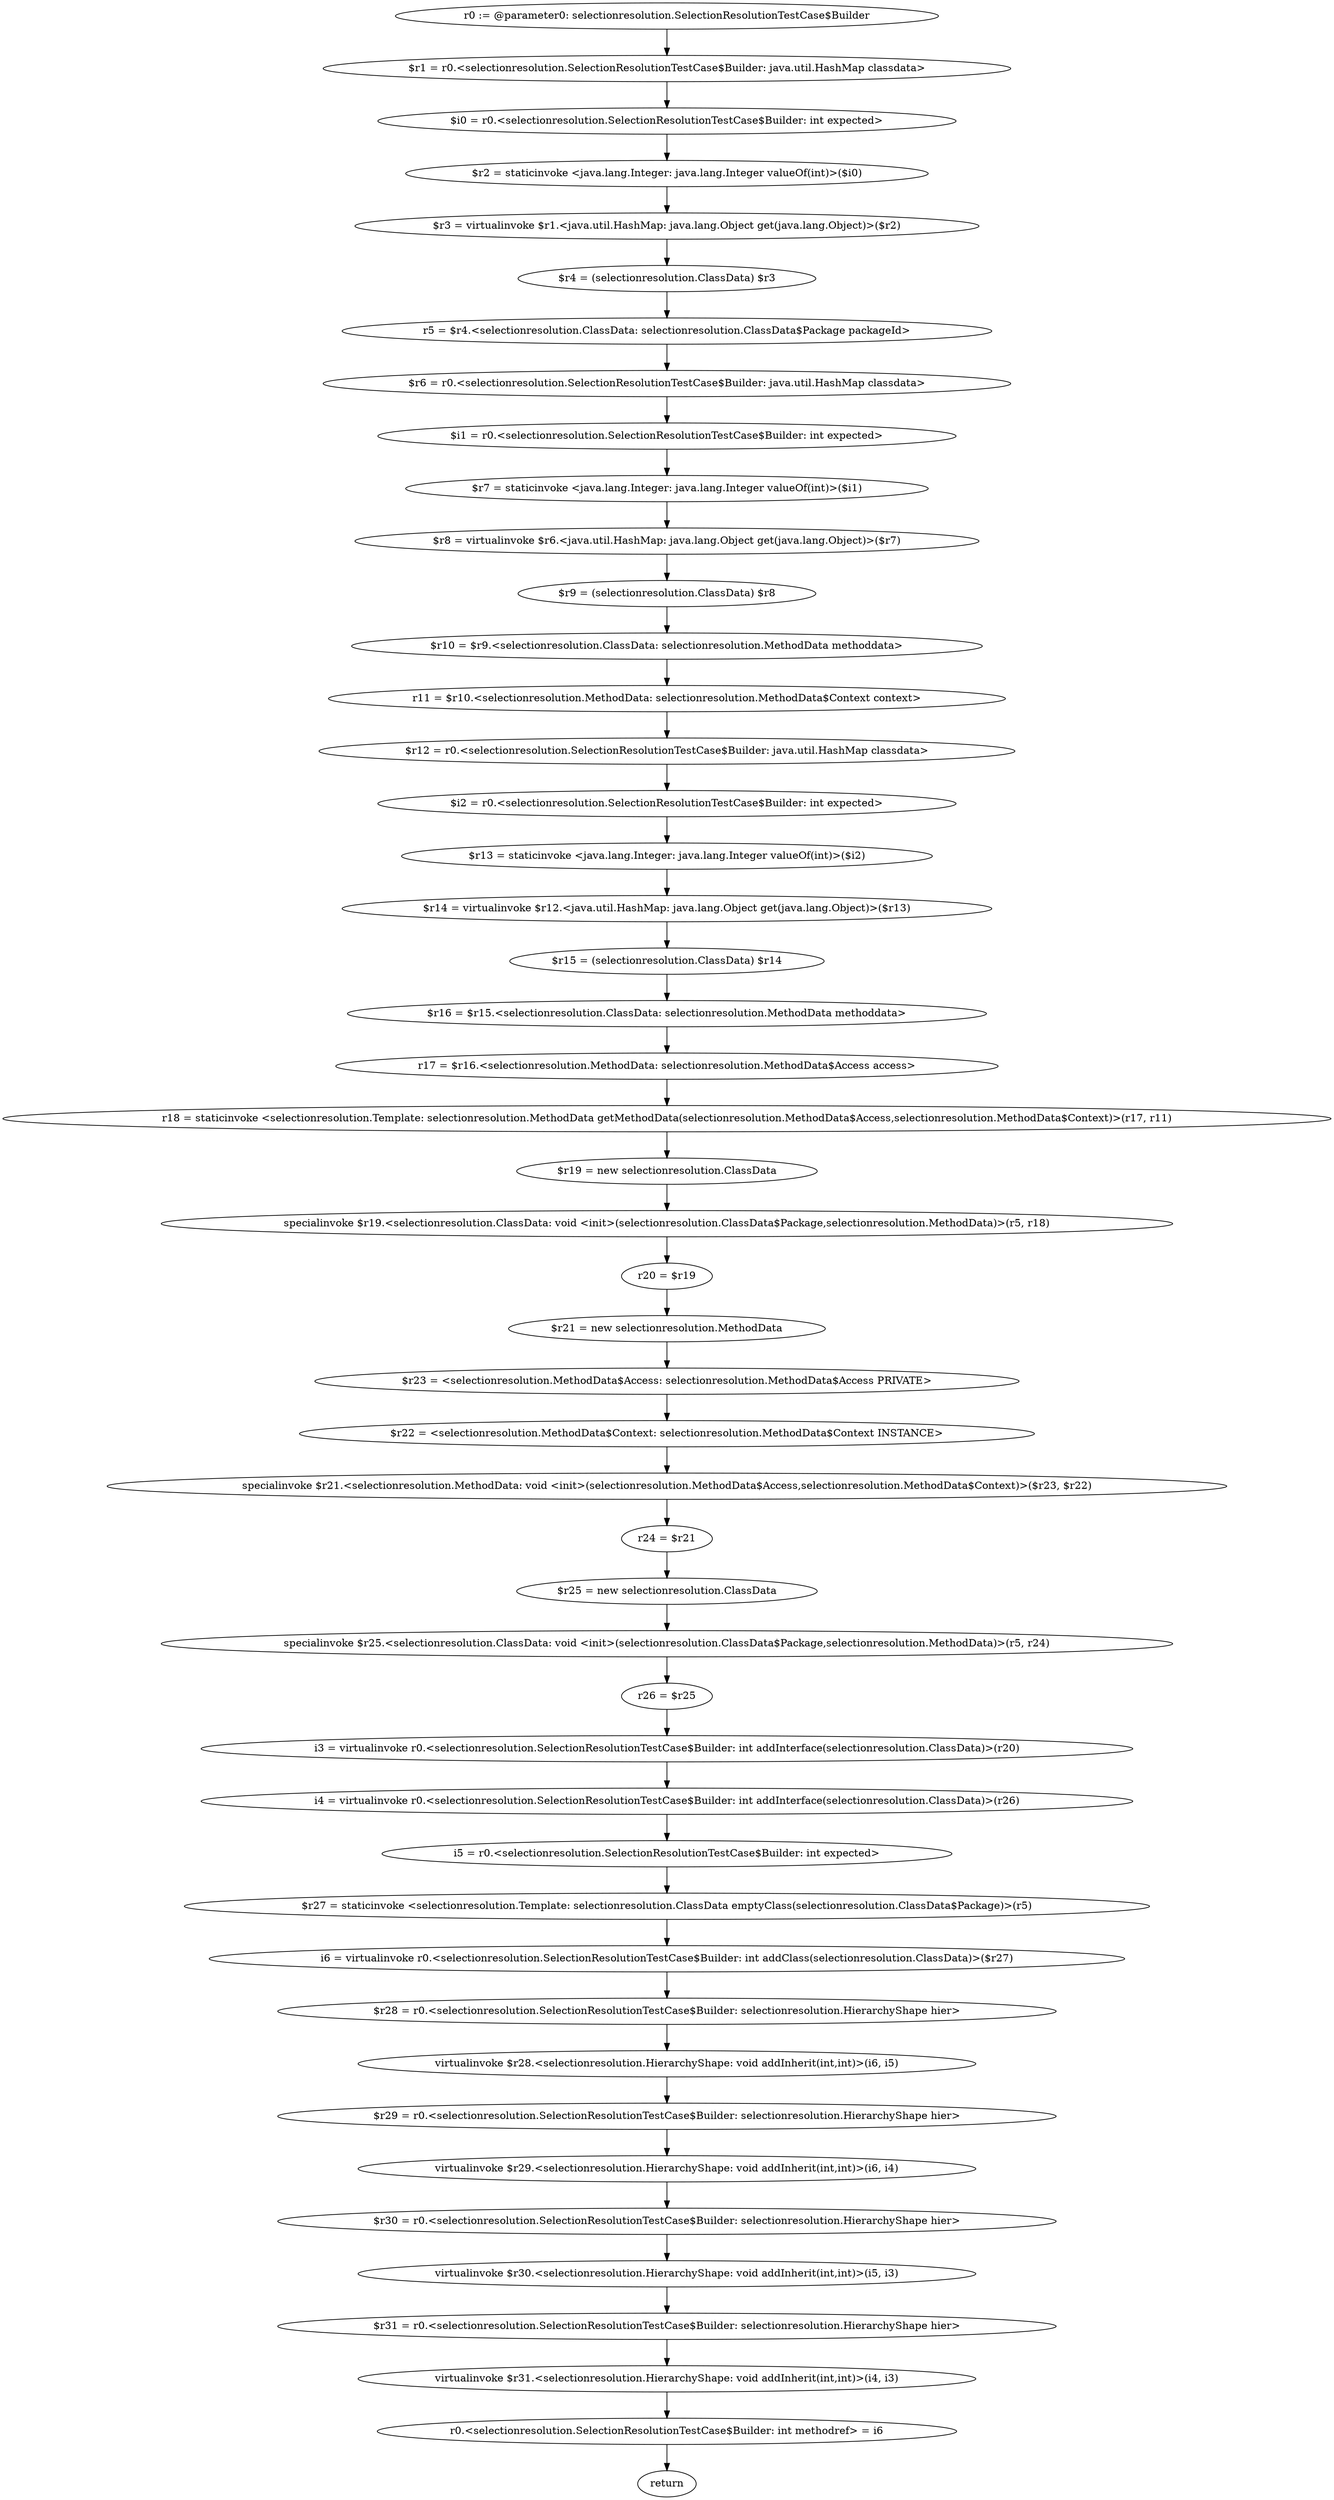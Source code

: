 digraph "unitGraph" {
    "r0 := @parameter0: selectionresolution.SelectionResolutionTestCase$Builder"
    "$r1 = r0.<selectionresolution.SelectionResolutionTestCase$Builder: java.util.HashMap classdata>"
    "$i0 = r0.<selectionresolution.SelectionResolutionTestCase$Builder: int expected>"
    "$r2 = staticinvoke <java.lang.Integer: java.lang.Integer valueOf(int)>($i0)"
    "$r3 = virtualinvoke $r1.<java.util.HashMap: java.lang.Object get(java.lang.Object)>($r2)"
    "$r4 = (selectionresolution.ClassData) $r3"
    "r5 = $r4.<selectionresolution.ClassData: selectionresolution.ClassData$Package packageId>"
    "$r6 = r0.<selectionresolution.SelectionResolutionTestCase$Builder: java.util.HashMap classdata>"
    "$i1 = r0.<selectionresolution.SelectionResolutionTestCase$Builder: int expected>"
    "$r7 = staticinvoke <java.lang.Integer: java.lang.Integer valueOf(int)>($i1)"
    "$r8 = virtualinvoke $r6.<java.util.HashMap: java.lang.Object get(java.lang.Object)>($r7)"
    "$r9 = (selectionresolution.ClassData) $r8"
    "$r10 = $r9.<selectionresolution.ClassData: selectionresolution.MethodData methoddata>"
    "r11 = $r10.<selectionresolution.MethodData: selectionresolution.MethodData$Context context>"
    "$r12 = r0.<selectionresolution.SelectionResolutionTestCase$Builder: java.util.HashMap classdata>"
    "$i2 = r0.<selectionresolution.SelectionResolutionTestCase$Builder: int expected>"
    "$r13 = staticinvoke <java.lang.Integer: java.lang.Integer valueOf(int)>($i2)"
    "$r14 = virtualinvoke $r12.<java.util.HashMap: java.lang.Object get(java.lang.Object)>($r13)"
    "$r15 = (selectionresolution.ClassData) $r14"
    "$r16 = $r15.<selectionresolution.ClassData: selectionresolution.MethodData methoddata>"
    "r17 = $r16.<selectionresolution.MethodData: selectionresolution.MethodData$Access access>"
    "r18 = staticinvoke <selectionresolution.Template: selectionresolution.MethodData getMethodData(selectionresolution.MethodData$Access,selectionresolution.MethodData$Context)>(r17, r11)"
    "$r19 = new selectionresolution.ClassData"
    "specialinvoke $r19.<selectionresolution.ClassData: void <init>(selectionresolution.ClassData$Package,selectionresolution.MethodData)>(r5, r18)"
    "r20 = $r19"
    "$r21 = new selectionresolution.MethodData"
    "$r23 = <selectionresolution.MethodData$Access: selectionresolution.MethodData$Access PRIVATE>"
    "$r22 = <selectionresolution.MethodData$Context: selectionresolution.MethodData$Context INSTANCE>"
    "specialinvoke $r21.<selectionresolution.MethodData: void <init>(selectionresolution.MethodData$Access,selectionresolution.MethodData$Context)>($r23, $r22)"
    "r24 = $r21"
    "$r25 = new selectionresolution.ClassData"
    "specialinvoke $r25.<selectionresolution.ClassData: void <init>(selectionresolution.ClassData$Package,selectionresolution.MethodData)>(r5, r24)"
    "r26 = $r25"
    "i3 = virtualinvoke r0.<selectionresolution.SelectionResolutionTestCase$Builder: int addInterface(selectionresolution.ClassData)>(r20)"
    "i4 = virtualinvoke r0.<selectionresolution.SelectionResolutionTestCase$Builder: int addInterface(selectionresolution.ClassData)>(r26)"
    "i5 = r0.<selectionresolution.SelectionResolutionTestCase$Builder: int expected>"
    "$r27 = staticinvoke <selectionresolution.Template: selectionresolution.ClassData emptyClass(selectionresolution.ClassData$Package)>(r5)"
    "i6 = virtualinvoke r0.<selectionresolution.SelectionResolutionTestCase$Builder: int addClass(selectionresolution.ClassData)>($r27)"
    "$r28 = r0.<selectionresolution.SelectionResolutionTestCase$Builder: selectionresolution.HierarchyShape hier>"
    "virtualinvoke $r28.<selectionresolution.HierarchyShape: void addInherit(int,int)>(i6, i5)"
    "$r29 = r0.<selectionresolution.SelectionResolutionTestCase$Builder: selectionresolution.HierarchyShape hier>"
    "virtualinvoke $r29.<selectionresolution.HierarchyShape: void addInherit(int,int)>(i6, i4)"
    "$r30 = r0.<selectionresolution.SelectionResolutionTestCase$Builder: selectionresolution.HierarchyShape hier>"
    "virtualinvoke $r30.<selectionresolution.HierarchyShape: void addInherit(int,int)>(i5, i3)"
    "$r31 = r0.<selectionresolution.SelectionResolutionTestCase$Builder: selectionresolution.HierarchyShape hier>"
    "virtualinvoke $r31.<selectionresolution.HierarchyShape: void addInherit(int,int)>(i4, i3)"
    "r0.<selectionresolution.SelectionResolutionTestCase$Builder: int methodref> = i6"
    "return"
    "r0 := @parameter0: selectionresolution.SelectionResolutionTestCase$Builder"->"$r1 = r0.<selectionresolution.SelectionResolutionTestCase$Builder: java.util.HashMap classdata>";
    "$r1 = r0.<selectionresolution.SelectionResolutionTestCase$Builder: java.util.HashMap classdata>"->"$i0 = r0.<selectionresolution.SelectionResolutionTestCase$Builder: int expected>";
    "$i0 = r0.<selectionresolution.SelectionResolutionTestCase$Builder: int expected>"->"$r2 = staticinvoke <java.lang.Integer: java.lang.Integer valueOf(int)>($i0)";
    "$r2 = staticinvoke <java.lang.Integer: java.lang.Integer valueOf(int)>($i0)"->"$r3 = virtualinvoke $r1.<java.util.HashMap: java.lang.Object get(java.lang.Object)>($r2)";
    "$r3 = virtualinvoke $r1.<java.util.HashMap: java.lang.Object get(java.lang.Object)>($r2)"->"$r4 = (selectionresolution.ClassData) $r3";
    "$r4 = (selectionresolution.ClassData) $r3"->"r5 = $r4.<selectionresolution.ClassData: selectionresolution.ClassData$Package packageId>";
    "r5 = $r4.<selectionresolution.ClassData: selectionresolution.ClassData$Package packageId>"->"$r6 = r0.<selectionresolution.SelectionResolutionTestCase$Builder: java.util.HashMap classdata>";
    "$r6 = r0.<selectionresolution.SelectionResolutionTestCase$Builder: java.util.HashMap classdata>"->"$i1 = r0.<selectionresolution.SelectionResolutionTestCase$Builder: int expected>";
    "$i1 = r0.<selectionresolution.SelectionResolutionTestCase$Builder: int expected>"->"$r7 = staticinvoke <java.lang.Integer: java.lang.Integer valueOf(int)>($i1)";
    "$r7 = staticinvoke <java.lang.Integer: java.lang.Integer valueOf(int)>($i1)"->"$r8 = virtualinvoke $r6.<java.util.HashMap: java.lang.Object get(java.lang.Object)>($r7)";
    "$r8 = virtualinvoke $r6.<java.util.HashMap: java.lang.Object get(java.lang.Object)>($r7)"->"$r9 = (selectionresolution.ClassData) $r8";
    "$r9 = (selectionresolution.ClassData) $r8"->"$r10 = $r9.<selectionresolution.ClassData: selectionresolution.MethodData methoddata>";
    "$r10 = $r9.<selectionresolution.ClassData: selectionresolution.MethodData methoddata>"->"r11 = $r10.<selectionresolution.MethodData: selectionresolution.MethodData$Context context>";
    "r11 = $r10.<selectionresolution.MethodData: selectionresolution.MethodData$Context context>"->"$r12 = r0.<selectionresolution.SelectionResolutionTestCase$Builder: java.util.HashMap classdata>";
    "$r12 = r0.<selectionresolution.SelectionResolutionTestCase$Builder: java.util.HashMap classdata>"->"$i2 = r0.<selectionresolution.SelectionResolutionTestCase$Builder: int expected>";
    "$i2 = r0.<selectionresolution.SelectionResolutionTestCase$Builder: int expected>"->"$r13 = staticinvoke <java.lang.Integer: java.lang.Integer valueOf(int)>($i2)";
    "$r13 = staticinvoke <java.lang.Integer: java.lang.Integer valueOf(int)>($i2)"->"$r14 = virtualinvoke $r12.<java.util.HashMap: java.lang.Object get(java.lang.Object)>($r13)";
    "$r14 = virtualinvoke $r12.<java.util.HashMap: java.lang.Object get(java.lang.Object)>($r13)"->"$r15 = (selectionresolution.ClassData) $r14";
    "$r15 = (selectionresolution.ClassData) $r14"->"$r16 = $r15.<selectionresolution.ClassData: selectionresolution.MethodData methoddata>";
    "$r16 = $r15.<selectionresolution.ClassData: selectionresolution.MethodData methoddata>"->"r17 = $r16.<selectionresolution.MethodData: selectionresolution.MethodData$Access access>";
    "r17 = $r16.<selectionresolution.MethodData: selectionresolution.MethodData$Access access>"->"r18 = staticinvoke <selectionresolution.Template: selectionresolution.MethodData getMethodData(selectionresolution.MethodData$Access,selectionresolution.MethodData$Context)>(r17, r11)";
    "r18 = staticinvoke <selectionresolution.Template: selectionresolution.MethodData getMethodData(selectionresolution.MethodData$Access,selectionresolution.MethodData$Context)>(r17, r11)"->"$r19 = new selectionresolution.ClassData";
    "$r19 = new selectionresolution.ClassData"->"specialinvoke $r19.<selectionresolution.ClassData: void <init>(selectionresolution.ClassData$Package,selectionresolution.MethodData)>(r5, r18)";
    "specialinvoke $r19.<selectionresolution.ClassData: void <init>(selectionresolution.ClassData$Package,selectionresolution.MethodData)>(r5, r18)"->"r20 = $r19";
    "r20 = $r19"->"$r21 = new selectionresolution.MethodData";
    "$r21 = new selectionresolution.MethodData"->"$r23 = <selectionresolution.MethodData$Access: selectionresolution.MethodData$Access PRIVATE>";
    "$r23 = <selectionresolution.MethodData$Access: selectionresolution.MethodData$Access PRIVATE>"->"$r22 = <selectionresolution.MethodData$Context: selectionresolution.MethodData$Context INSTANCE>";
    "$r22 = <selectionresolution.MethodData$Context: selectionresolution.MethodData$Context INSTANCE>"->"specialinvoke $r21.<selectionresolution.MethodData: void <init>(selectionresolution.MethodData$Access,selectionresolution.MethodData$Context)>($r23, $r22)";
    "specialinvoke $r21.<selectionresolution.MethodData: void <init>(selectionresolution.MethodData$Access,selectionresolution.MethodData$Context)>($r23, $r22)"->"r24 = $r21";
    "r24 = $r21"->"$r25 = new selectionresolution.ClassData";
    "$r25 = new selectionresolution.ClassData"->"specialinvoke $r25.<selectionresolution.ClassData: void <init>(selectionresolution.ClassData$Package,selectionresolution.MethodData)>(r5, r24)";
    "specialinvoke $r25.<selectionresolution.ClassData: void <init>(selectionresolution.ClassData$Package,selectionresolution.MethodData)>(r5, r24)"->"r26 = $r25";
    "r26 = $r25"->"i3 = virtualinvoke r0.<selectionresolution.SelectionResolutionTestCase$Builder: int addInterface(selectionresolution.ClassData)>(r20)";
    "i3 = virtualinvoke r0.<selectionresolution.SelectionResolutionTestCase$Builder: int addInterface(selectionresolution.ClassData)>(r20)"->"i4 = virtualinvoke r0.<selectionresolution.SelectionResolutionTestCase$Builder: int addInterface(selectionresolution.ClassData)>(r26)";
    "i4 = virtualinvoke r0.<selectionresolution.SelectionResolutionTestCase$Builder: int addInterface(selectionresolution.ClassData)>(r26)"->"i5 = r0.<selectionresolution.SelectionResolutionTestCase$Builder: int expected>";
    "i5 = r0.<selectionresolution.SelectionResolutionTestCase$Builder: int expected>"->"$r27 = staticinvoke <selectionresolution.Template: selectionresolution.ClassData emptyClass(selectionresolution.ClassData$Package)>(r5)";
    "$r27 = staticinvoke <selectionresolution.Template: selectionresolution.ClassData emptyClass(selectionresolution.ClassData$Package)>(r5)"->"i6 = virtualinvoke r0.<selectionresolution.SelectionResolutionTestCase$Builder: int addClass(selectionresolution.ClassData)>($r27)";
    "i6 = virtualinvoke r0.<selectionresolution.SelectionResolutionTestCase$Builder: int addClass(selectionresolution.ClassData)>($r27)"->"$r28 = r0.<selectionresolution.SelectionResolutionTestCase$Builder: selectionresolution.HierarchyShape hier>";
    "$r28 = r0.<selectionresolution.SelectionResolutionTestCase$Builder: selectionresolution.HierarchyShape hier>"->"virtualinvoke $r28.<selectionresolution.HierarchyShape: void addInherit(int,int)>(i6, i5)";
    "virtualinvoke $r28.<selectionresolution.HierarchyShape: void addInherit(int,int)>(i6, i5)"->"$r29 = r0.<selectionresolution.SelectionResolutionTestCase$Builder: selectionresolution.HierarchyShape hier>";
    "$r29 = r0.<selectionresolution.SelectionResolutionTestCase$Builder: selectionresolution.HierarchyShape hier>"->"virtualinvoke $r29.<selectionresolution.HierarchyShape: void addInherit(int,int)>(i6, i4)";
    "virtualinvoke $r29.<selectionresolution.HierarchyShape: void addInherit(int,int)>(i6, i4)"->"$r30 = r0.<selectionresolution.SelectionResolutionTestCase$Builder: selectionresolution.HierarchyShape hier>";
    "$r30 = r0.<selectionresolution.SelectionResolutionTestCase$Builder: selectionresolution.HierarchyShape hier>"->"virtualinvoke $r30.<selectionresolution.HierarchyShape: void addInherit(int,int)>(i5, i3)";
    "virtualinvoke $r30.<selectionresolution.HierarchyShape: void addInherit(int,int)>(i5, i3)"->"$r31 = r0.<selectionresolution.SelectionResolutionTestCase$Builder: selectionresolution.HierarchyShape hier>";
    "$r31 = r0.<selectionresolution.SelectionResolutionTestCase$Builder: selectionresolution.HierarchyShape hier>"->"virtualinvoke $r31.<selectionresolution.HierarchyShape: void addInherit(int,int)>(i4, i3)";
    "virtualinvoke $r31.<selectionresolution.HierarchyShape: void addInherit(int,int)>(i4, i3)"->"r0.<selectionresolution.SelectionResolutionTestCase$Builder: int methodref> = i6";
    "r0.<selectionresolution.SelectionResolutionTestCase$Builder: int methodref> = i6"->"return";
}
